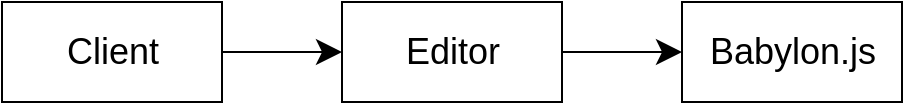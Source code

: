 <mxfile version="14.6.13" type="device"><diagram id="MDXeNO47jfOes8gyuqTi" name="第 1 页"><mxGraphModel dx="946" dy="672" grid="1" gridSize="10" guides="1" tooltips="1" connect="1" arrows="1" fold="1" page="1" pageScale="1" pageWidth="827" pageHeight="1169" math="0" shadow="0"><root><mxCell id="0"/><mxCell id="1" parent="0"/><mxCell id="DdRbsnUisqkoyarmb7Ve-1" style="edgeStyle=orthogonalEdgeStyle;rounded=0;orthogonalLoop=1;jettySize=auto;html=1;entryX=0;entryY=0.5;entryDx=0;entryDy=0;endSize=10;startSize=10;" parent="1" source="DdRbsnUisqkoyarmb7Ve-2" target="DdRbsnUisqkoyarmb7Ve-3" edge="1"><mxGeometry relative="1" as="geometry"/></mxCell><mxCell id="DdRbsnUisqkoyarmb7Ve-2" value="Editor" style="html=1;fontSize=18;" parent="1" vertex="1"><mxGeometry x="230" y="230" width="110" height="50" as="geometry"/></mxCell><mxCell id="DdRbsnUisqkoyarmb7Ve-3" value="Babylon.js" style="html=1;fontSize=18;" parent="1" vertex="1"><mxGeometry x="400" y="230" width="110" height="50" as="geometry"/></mxCell><mxCell id="DdRbsnUisqkoyarmb7Ve-4" style="edgeStyle=orthogonalEdgeStyle;rounded=0;orthogonalLoop=1;jettySize=auto;html=1;entryX=0;entryY=0.5;entryDx=0;entryDy=0;endSize=10;startSize=10;" parent="1" source="DdRbsnUisqkoyarmb7Ve-5" target="DdRbsnUisqkoyarmb7Ve-2" edge="1"><mxGeometry relative="1" as="geometry"/></mxCell><mxCell id="DdRbsnUisqkoyarmb7Ve-5" value="Client" style="html=1;fontSize=18;" parent="1" vertex="1"><mxGeometry x="60" y="230" width="110" height="50" as="geometry"/></mxCell></root></mxGraphModel></diagram></mxfile>